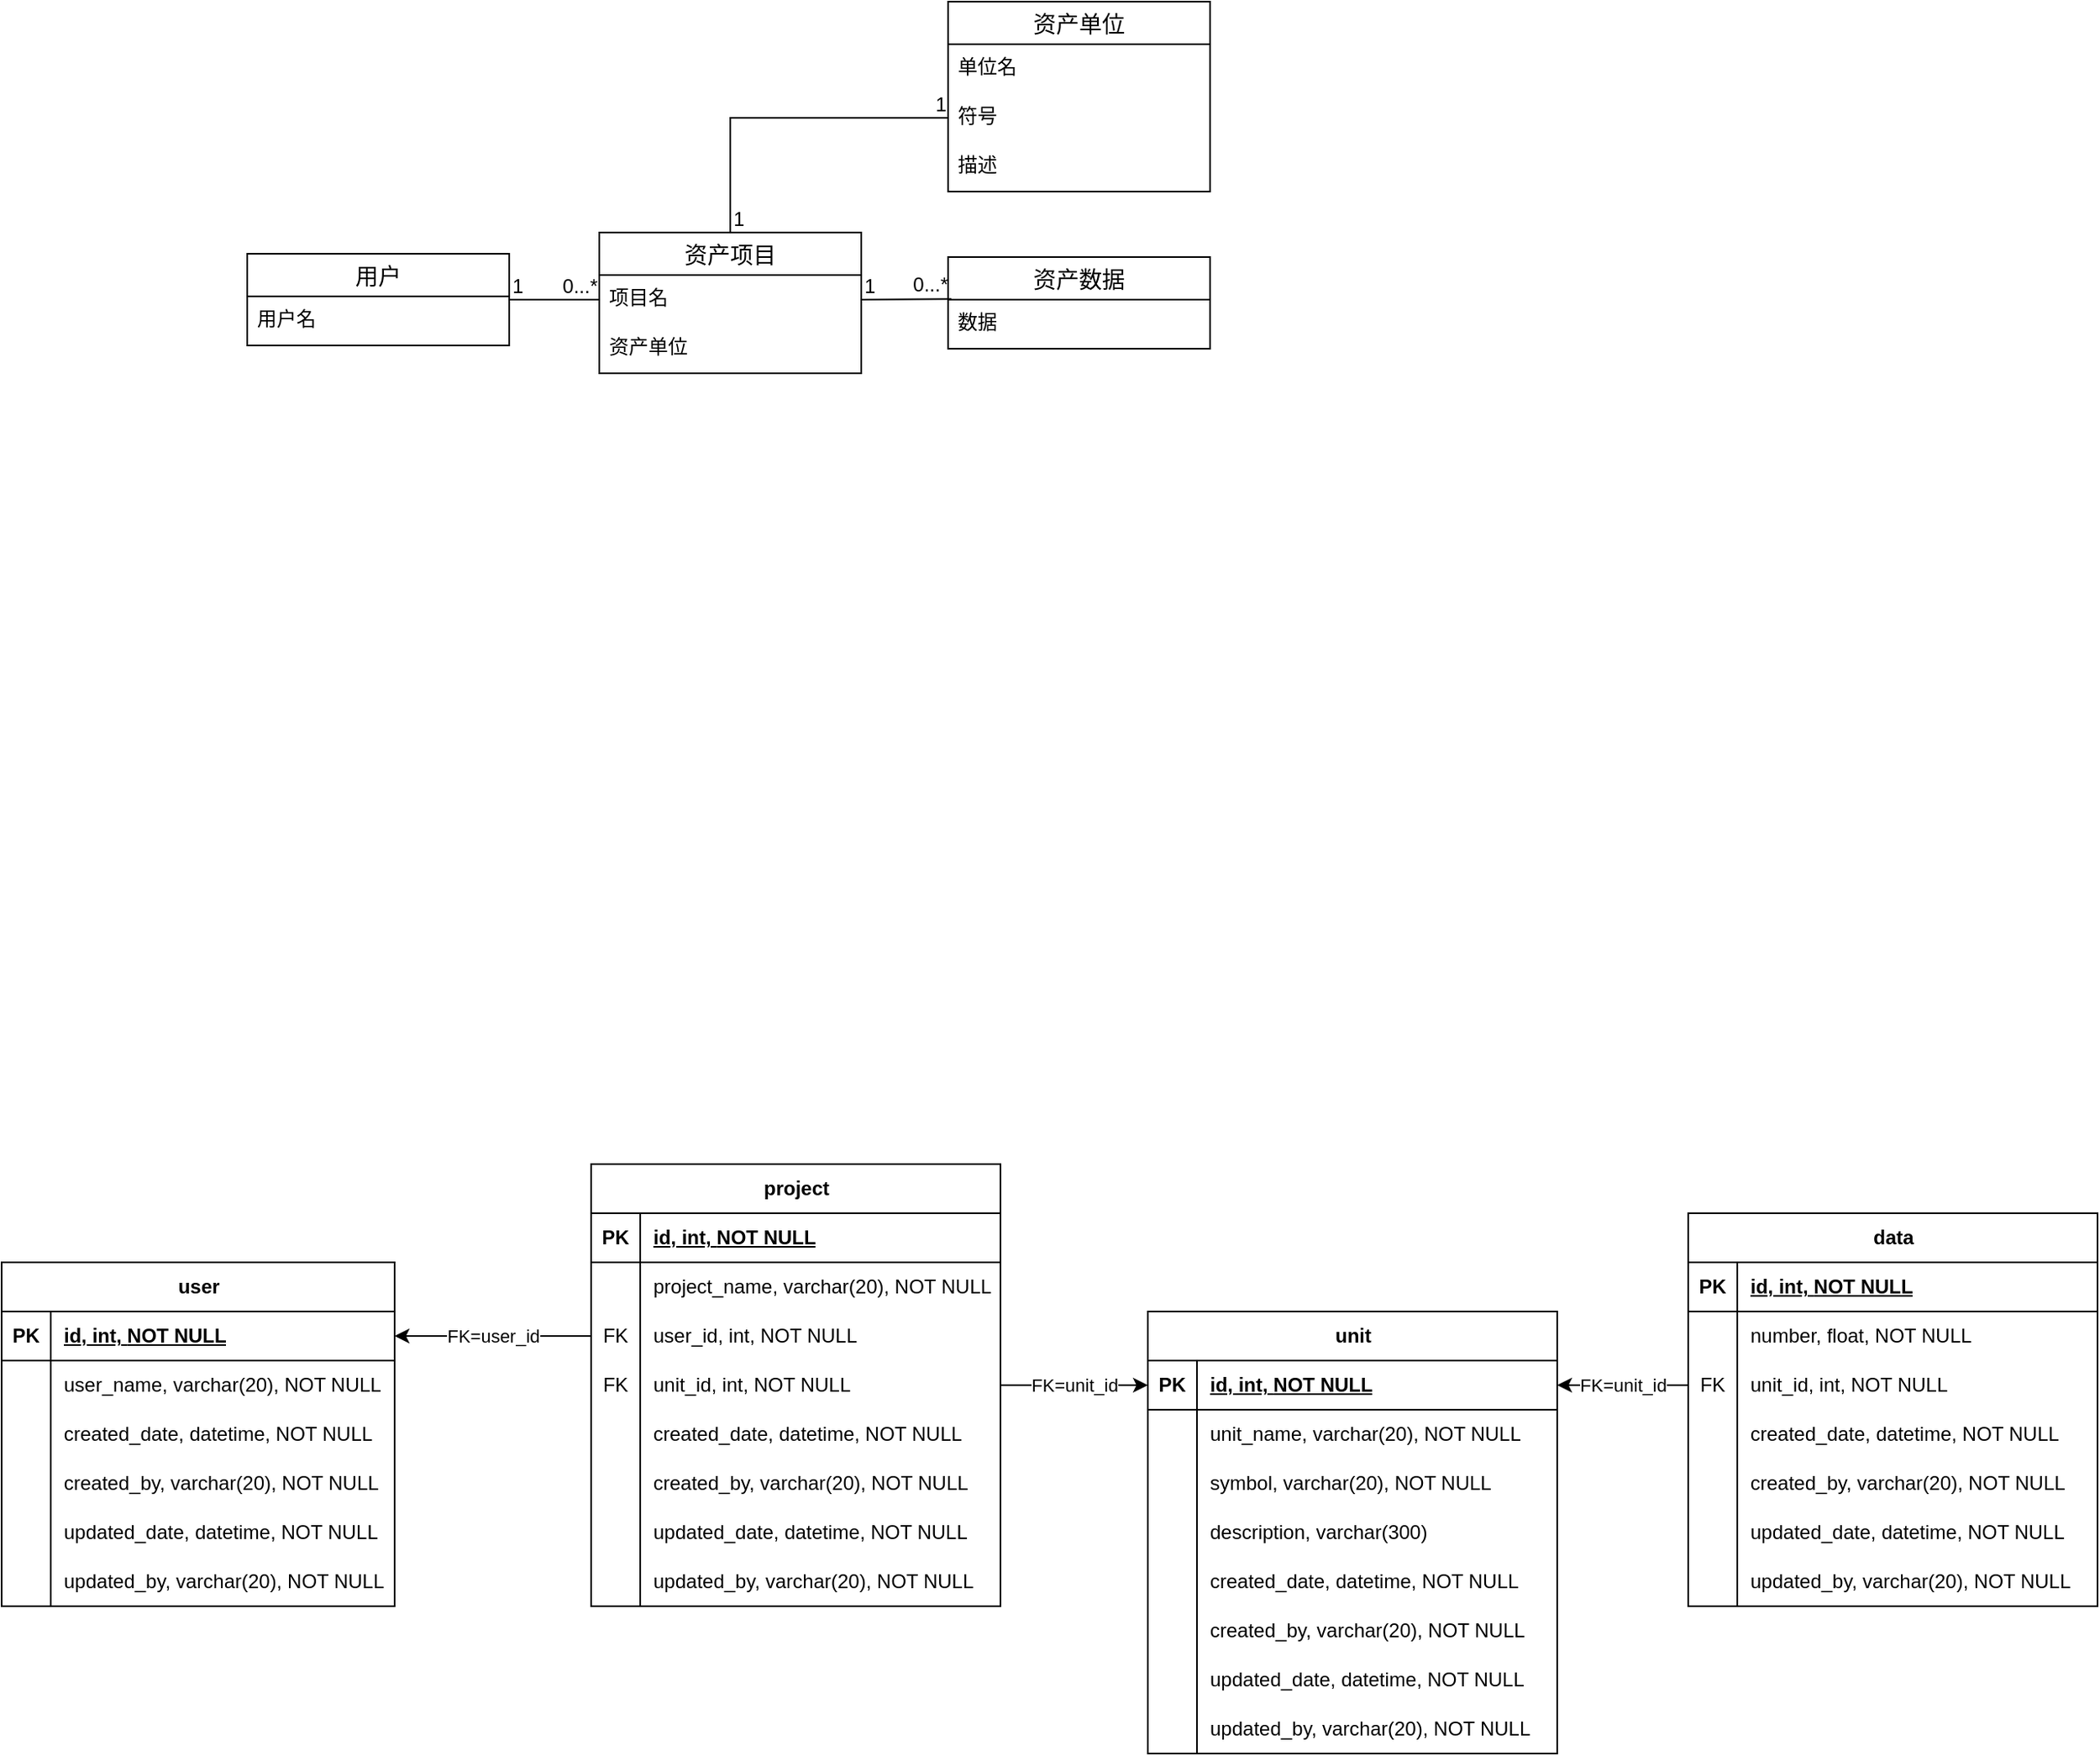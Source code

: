 <mxfile version="24.7.14">
  <diagram id="C5RBs43oDa-KdzZeNtuy" name="Page-1">
    <mxGraphModel dx="1430" dy="781" grid="1" gridSize="10" guides="1" tooltips="1" connect="1" arrows="1" fold="1" page="1" pageScale="1" pageWidth="827" pageHeight="1169" math="0" shadow="0">
      <root>
        <mxCell id="WIyWlLk6GJQsqaUBKTNV-0" />
        <mxCell id="WIyWlLk6GJQsqaUBKTNV-1" parent="WIyWlLk6GJQsqaUBKTNV-0" />
        <mxCell id="LTYRa8T2GReSeKMR56Md-2" value="user" style="shape=table;startSize=30;container=1;collapsible=1;childLayout=tableLayout;fixedRows=1;rowLines=0;fontStyle=1;align=center;resizeLast=1;html=1;" parent="WIyWlLk6GJQsqaUBKTNV-1" vertex="1">
          <mxGeometry x="40" y="810" width="240" height="210" as="geometry" />
        </mxCell>
        <mxCell id="LTYRa8T2GReSeKMR56Md-3" value="" style="shape=tableRow;horizontal=0;startSize=0;swimlaneHead=0;swimlaneBody=0;fillColor=none;collapsible=0;dropTarget=0;points=[[0,0.5],[1,0.5]];portConstraint=eastwest;top=0;left=0;right=0;bottom=1;" parent="LTYRa8T2GReSeKMR56Md-2" vertex="1">
          <mxGeometry y="30" width="240" height="30" as="geometry" />
        </mxCell>
        <mxCell id="LTYRa8T2GReSeKMR56Md-4" value="PK" style="shape=partialRectangle;connectable=0;fillColor=none;top=0;left=0;bottom=0;right=0;fontStyle=1;overflow=hidden;whiteSpace=wrap;html=1;" parent="LTYRa8T2GReSeKMR56Md-3" vertex="1">
          <mxGeometry width="30" height="30" as="geometry">
            <mxRectangle width="30" height="30" as="alternateBounds" />
          </mxGeometry>
        </mxCell>
        <mxCell id="LTYRa8T2GReSeKMR56Md-5" value="id, int,&amp;nbsp;&lt;span style=&quot;white-space: pre;&quot;&gt;&lt;span style=&quot;white-space: pre;&quot;&gt;NOT NULL&lt;/span&gt;&lt;/span&gt;" style="shape=partialRectangle;connectable=0;fillColor=none;top=0;left=0;bottom=0;right=0;align=left;spacingLeft=6;fontStyle=5;overflow=hidden;whiteSpace=wrap;html=1;" parent="LTYRa8T2GReSeKMR56Md-3" vertex="1">
          <mxGeometry x="30" width="210" height="30" as="geometry">
            <mxRectangle width="210" height="30" as="alternateBounds" />
          </mxGeometry>
        </mxCell>
        <mxCell id="LTYRa8T2GReSeKMR56Md-6" value="" style="shape=tableRow;horizontal=0;startSize=0;swimlaneHead=0;swimlaneBody=0;fillColor=none;collapsible=0;dropTarget=0;points=[[0,0.5],[1,0.5]];portConstraint=eastwest;top=0;left=0;right=0;bottom=0;" parent="LTYRa8T2GReSeKMR56Md-2" vertex="1">
          <mxGeometry y="60" width="240" height="30" as="geometry" />
        </mxCell>
        <mxCell id="LTYRa8T2GReSeKMR56Md-7" value="" style="shape=partialRectangle;connectable=0;fillColor=none;top=0;left=0;bottom=0;right=0;editable=1;overflow=hidden;whiteSpace=wrap;html=1;" parent="LTYRa8T2GReSeKMR56Md-6" vertex="1">
          <mxGeometry width="30" height="30" as="geometry">
            <mxRectangle width="30" height="30" as="alternateBounds" />
          </mxGeometry>
        </mxCell>
        <mxCell id="LTYRa8T2GReSeKMR56Md-8" value="user_name,&amp;nbsp;&lt;span style=&quot;white-space: pre;&quot;&gt;varchar(20), NOT NULL&lt;/span&gt;" style="shape=partialRectangle;connectable=0;fillColor=none;top=0;left=0;bottom=0;right=0;align=left;spacingLeft=6;overflow=hidden;whiteSpace=wrap;html=1;" parent="LTYRa8T2GReSeKMR56Md-6" vertex="1">
          <mxGeometry x="30" width="210" height="30" as="geometry">
            <mxRectangle width="210" height="30" as="alternateBounds" />
          </mxGeometry>
        </mxCell>
        <mxCell id="LTYRa8T2GReSeKMR56Md-9" value="" style="shape=tableRow;horizontal=0;startSize=0;swimlaneHead=0;swimlaneBody=0;fillColor=none;collapsible=0;dropTarget=0;points=[[0,0.5],[1,0.5]];portConstraint=eastwest;top=0;left=0;right=0;bottom=0;" parent="LTYRa8T2GReSeKMR56Md-2" vertex="1">
          <mxGeometry y="90" width="240" height="30" as="geometry" />
        </mxCell>
        <mxCell id="LTYRa8T2GReSeKMR56Md-10" value="" style="shape=partialRectangle;connectable=0;fillColor=none;top=0;left=0;bottom=0;right=0;editable=1;overflow=hidden;whiteSpace=wrap;html=1;" parent="LTYRa8T2GReSeKMR56Md-9" vertex="1">
          <mxGeometry width="30" height="30" as="geometry">
            <mxRectangle width="30" height="30" as="alternateBounds" />
          </mxGeometry>
        </mxCell>
        <mxCell id="LTYRa8T2GReSeKMR56Md-11" value="created_date, datetime, NOT NULL" style="shape=partialRectangle;connectable=0;fillColor=none;top=0;left=0;bottom=0;right=0;align=left;spacingLeft=6;overflow=hidden;whiteSpace=wrap;html=1;" parent="LTYRa8T2GReSeKMR56Md-9" vertex="1">
          <mxGeometry x="30" width="210" height="30" as="geometry">
            <mxRectangle width="210" height="30" as="alternateBounds" />
          </mxGeometry>
        </mxCell>
        <mxCell id="LTYRa8T2GReSeKMR56Md-12" value="" style="shape=tableRow;horizontal=0;startSize=0;swimlaneHead=0;swimlaneBody=0;fillColor=none;collapsible=0;dropTarget=0;points=[[0,0.5],[1,0.5]];portConstraint=eastwest;top=0;left=0;right=0;bottom=0;" parent="LTYRa8T2GReSeKMR56Md-2" vertex="1">
          <mxGeometry y="120" width="240" height="30" as="geometry" />
        </mxCell>
        <mxCell id="LTYRa8T2GReSeKMR56Md-13" value="" style="shape=partialRectangle;connectable=0;fillColor=none;top=0;left=0;bottom=0;right=0;editable=1;overflow=hidden;whiteSpace=wrap;html=1;" parent="LTYRa8T2GReSeKMR56Md-12" vertex="1">
          <mxGeometry width="30" height="30" as="geometry">
            <mxRectangle width="30" height="30" as="alternateBounds" />
          </mxGeometry>
        </mxCell>
        <mxCell id="LTYRa8T2GReSeKMR56Md-14" value="created_by, varchar(20), NOT NULL" style="shape=partialRectangle;connectable=0;fillColor=none;top=0;left=0;bottom=0;right=0;align=left;spacingLeft=6;overflow=hidden;whiteSpace=wrap;html=1;" parent="LTYRa8T2GReSeKMR56Md-12" vertex="1">
          <mxGeometry x="30" width="210" height="30" as="geometry">
            <mxRectangle width="210" height="30" as="alternateBounds" />
          </mxGeometry>
        </mxCell>
        <mxCell id="LTYRa8T2GReSeKMR56Md-18" style="shape=tableRow;horizontal=0;startSize=0;swimlaneHead=0;swimlaneBody=0;fillColor=none;collapsible=0;dropTarget=0;points=[[0,0.5],[1,0.5]];portConstraint=eastwest;top=0;left=0;right=0;bottom=0;" parent="LTYRa8T2GReSeKMR56Md-2" vertex="1">
          <mxGeometry y="150" width="240" height="30" as="geometry" />
        </mxCell>
        <mxCell id="LTYRa8T2GReSeKMR56Md-19" style="shape=partialRectangle;connectable=0;fillColor=none;top=0;left=0;bottom=0;right=0;editable=1;overflow=hidden;whiteSpace=wrap;html=1;" parent="LTYRa8T2GReSeKMR56Md-18" vertex="1">
          <mxGeometry width="30" height="30" as="geometry">
            <mxRectangle width="30" height="30" as="alternateBounds" />
          </mxGeometry>
        </mxCell>
        <mxCell id="LTYRa8T2GReSeKMR56Md-20" value="updated_date, datetime, NOT NULL" style="shape=partialRectangle;connectable=0;fillColor=none;top=0;left=0;bottom=0;right=0;align=left;spacingLeft=6;overflow=hidden;whiteSpace=wrap;html=1;" parent="LTYRa8T2GReSeKMR56Md-18" vertex="1">
          <mxGeometry x="30" width="210" height="30" as="geometry">
            <mxRectangle width="210" height="30" as="alternateBounds" />
          </mxGeometry>
        </mxCell>
        <mxCell id="LTYRa8T2GReSeKMR56Md-21" style="shape=tableRow;horizontal=0;startSize=0;swimlaneHead=0;swimlaneBody=0;fillColor=none;collapsible=0;dropTarget=0;points=[[0,0.5],[1,0.5]];portConstraint=eastwest;top=0;left=0;right=0;bottom=0;" parent="LTYRa8T2GReSeKMR56Md-2" vertex="1">
          <mxGeometry y="180" width="240" height="30" as="geometry" />
        </mxCell>
        <mxCell id="LTYRa8T2GReSeKMR56Md-22" style="shape=partialRectangle;connectable=0;fillColor=none;top=0;left=0;bottom=0;right=0;editable=1;overflow=hidden;whiteSpace=wrap;html=1;" parent="LTYRa8T2GReSeKMR56Md-21" vertex="1">
          <mxGeometry width="30" height="30" as="geometry">
            <mxRectangle width="30" height="30" as="alternateBounds" />
          </mxGeometry>
        </mxCell>
        <mxCell id="LTYRa8T2GReSeKMR56Md-23" value="updated_by, varchar(20), NOT NULL" style="shape=partialRectangle;connectable=0;fillColor=none;top=0;left=0;bottom=0;right=0;align=left;spacingLeft=6;overflow=hidden;whiteSpace=wrap;html=1;" parent="LTYRa8T2GReSeKMR56Md-21" vertex="1">
          <mxGeometry x="30" width="210" height="30" as="geometry">
            <mxRectangle width="210" height="30" as="alternateBounds" />
          </mxGeometry>
        </mxCell>
        <mxCell id="LTYRa8T2GReSeKMR56Md-26" value="用户" style="swimlane;fontStyle=0;childLayout=stackLayout;horizontal=1;startSize=26;horizontalStack=0;resizeParent=1;resizeParentMax=0;resizeLast=0;collapsible=1;marginBottom=0;align=center;fontSize=14;" parent="WIyWlLk6GJQsqaUBKTNV-1" vertex="1">
          <mxGeometry x="190" y="194" width="160" height="56" as="geometry" />
        </mxCell>
        <mxCell id="LTYRa8T2GReSeKMR56Md-27" value="用户名" style="text;strokeColor=none;fillColor=none;spacingLeft=4;spacingRight=4;overflow=hidden;rotatable=0;points=[[0,0.5],[1,0.5]];portConstraint=eastwest;fontSize=12;whiteSpace=wrap;html=1;" parent="LTYRa8T2GReSeKMR56Md-26" vertex="1">
          <mxGeometry y="26" width="160" height="30" as="geometry" />
        </mxCell>
        <mxCell id="LTYRa8T2GReSeKMR56Md-30" value="资产项目" style="swimlane;fontStyle=0;childLayout=stackLayout;horizontal=1;startSize=26;horizontalStack=0;resizeParent=1;resizeParentMax=0;resizeLast=0;collapsible=1;marginBottom=0;align=center;fontSize=14;" parent="WIyWlLk6GJQsqaUBKTNV-1" vertex="1">
          <mxGeometry x="405" y="181" width="160" height="86" as="geometry" />
        </mxCell>
        <mxCell id="LTYRa8T2GReSeKMR56Md-31" value="项目名" style="text;strokeColor=none;fillColor=none;spacingLeft=4;spacingRight=4;overflow=hidden;rotatable=0;points=[[0,0.5],[1,0.5]];portConstraint=eastwest;fontSize=12;whiteSpace=wrap;html=1;" parent="LTYRa8T2GReSeKMR56Md-30" vertex="1">
          <mxGeometry y="26" width="160" height="30" as="geometry" />
        </mxCell>
        <mxCell id="LTYRa8T2GReSeKMR56Md-32" value="资产单位" style="text;strokeColor=none;fillColor=none;spacingLeft=4;spacingRight=4;overflow=hidden;rotatable=0;points=[[0,0.5],[1,0.5]];portConstraint=eastwest;fontSize=12;whiteSpace=wrap;html=1;" parent="LTYRa8T2GReSeKMR56Md-30" vertex="1">
          <mxGeometry y="56" width="160" height="30" as="geometry" />
        </mxCell>
        <mxCell id="LTYRa8T2GReSeKMR56Md-38" value="资产数据" style="swimlane;fontStyle=0;childLayout=stackLayout;horizontal=1;startSize=26;horizontalStack=0;resizeParent=1;resizeParentMax=0;resizeLast=0;collapsible=1;marginBottom=0;align=center;fontSize=14;" parent="WIyWlLk6GJQsqaUBKTNV-1" vertex="1">
          <mxGeometry x="618" y="196" width="160" height="56" as="geometry" />
        </mxCell>
        <mxCell id="LTYRa8T2GReSeKMR56Md-39" value="数据" style="text;strokeColor=none;fillColor=none;spacingLeft=4;spacingRight=4;overflow=hidden;rotatable=0;points=[[0,0.5],[1,0.5]];portConstraint=eastwest;fontSize=12;whiteSpace=wrap;html=1;" parent="LTYRa8T2GReSeKMR56Md-38" vertex="1">
          <mxGeometry y="26" width="160" height="30" as="geometry" />
        </mxCell>
        <mxCell id="JRVl0faJTLdXSyynNxVx-0" value="project" style="shape=table;startSize=30;container=1;collapsible=1;childLayout=tableLayout;fixedRows=1;rowLines=0;fontStyle=1;align=center;resizeLast=1;html=1;" vertex="1" parent="WIyWlLk6GJQsqaUBKTNV-1">
          <mxGeometry x="400" y="750" width="250" height="270" as="geometry" />
        </mxCell>
        <mxCell id="JRVl0faJTLdXSyynNxVx-1" value="" style="shape=tableRow;horizontal=0;startSize=0;swimlaneHead=0;swimlaneBody=0;fillColor=none;collapsible=0;dropTarget=0;points=[[0,0.5],[1,0.5]];portConstraint=eastwest;top=0;left=0;right=0;bottom=1;" vertex="1" parent="JRVl0faJTLdXSyynNxVx-0">
          <mxGeometry y="30" width="250" height="30" as="geometry" />
        </mxCell>
        <mxCell id="JRVl0faJTLdXSyynNxVx-2" value="PK" style="shape=partialRectangle;connectable=0;fillColor=none;top=0;left=0;bottom=0;right=0;fontStyle=1;overflow=hidden;whiteSpace=wrap;html=1;" vertex="1" parent="JRVl0faJTLdXSyynNxVx-1">
          <mxGeometry width="30" height="30" as="geometry">
            <mxRectangle width="30" height="30" as="alternateBounds" />
          </mxGeometry>
        </mxCell>
        <mxCell id="JRVl0faJTLdXSyynNxVx-3" value="id, int,&amp;nbsp;&lt;span style=&quot;white-space: pre;&quot;&gt;&lt;span style=&quot;white-space: pre;&quot;&gt;NOT NULL&lt;/span&gt;&lt;/span&gt;" style="shape=partialRectangle;connectable=0;fillColor=none;top=0;left=0;bottom=0;right=0;align=left;spacingLeft=6;fontStyle=5;overflow=hidden;whiteSpace=wrap;html=1;" vertex="1" parent="JRVl0faJTLdXSyynNxVx-1">
          <mxGeometry x="30" width="220" height="30" as="geometry">
            <mxRectangle width="220" height="30" as="alternateBounds" />
          </mxGeometry>
        </mxCell>
        <mxCell id="JRVl0faJTLdXSyynNxVx-4" value="" style="shape=tableRow;horizontal=0;startSize=0;swimlaneHead=0;swimlaneBody=0;fillColor=none;collapsible=0;dropTarget=0;points=[[0,0.5],[1,0.5]];portConstraint=eastwest;top=0;left=0;right=0;bottom=0;" vertex="1" parent="JRVl0faJTLdXSyynNxVx-0">
          <mxGeometry y="60" width="250" height="30" as="geometry" />
        </mxCell>
        <mxCell id="JRVl0faJTLdXSyynNxVx-5" value="" style="shape=partialRectangle;connectable=0;fillColor=none;top=0;left=0;bottom=0;right=0;editable=1;overflow=hidden;whiteSpace=wrap;html=1;" vertex="1" parent="JRVl0faJTLdXSyynNxVx-4">
          <mxGeometry width="30" height="30" as="geometry">
            <mxRectangle width="30" height="30" as="alternateBounds" />
          </mxGeometry>
        </mxCell>
        <mxCell id="JRVl0faJTLdXSyynNxVx-6" value="project_name,&amp;nbsp;&lt;span style=&quot;white-space: pre;&quot;&gt;varchar(20), NOT NULL&lt;/span&gt;" style="shape=partialRectangle;connectable=0;fillColor=none;top=0;left=0;bottom=0;right=0;align=left;spacingLeft=6;overflow=hidden;whiteSpace=wrap;html=1;" vertex="1" parent="JRVl0faJTLdXSyynNxVx-4">
          <mxGeometry x="30" width="220" height="30" as="geometry">
            <mxRectangle width="220" height="30" as="alternateBounds" />
          </mxGeometry>
        </mxCell>
        <mxCell id="JRVl0faJTLdXSyynNxVx-19" style="shape=tableRow;horizontal=0;startSize=0;swimlaneHead=0;swimlaneBody=0;fillColor=none;collapsible=0;dropTarget=0;points=[[0,0.5],[1,0.5]];portConstraint=eastwest;top=0;left=0;right=0;bottom=0;" vertex="1" parent="JRVl0faJTLdXSyynNxVx-0">
          <mxGeometry y="90" width="250" height="30" as="geometry" />
        </mxCell>
        <mxCell id="JRVl0faJTLdXSyynNxVx-20" value="FK" style="shape=partialRectangle;connectable=0;fillColor=none;top=0;left=0;bottom=0;right=0;editable=1;overflow=hidden;whiteSpace=wrap;html=1;" vertex="1" parent="JRVl0faJTLdXSyynNxVx-19">
          <mxGeometry width="30" height="30" as="geometry">
            <mxRectangle width="30" height="30" as="alternateBounds" />
          </mxGeometry>
        </mxCell>
        <mxCell id="JRVl0faJTLdXSyynNxVx-21" value="user_id, int, NOT NULL" style="shape=partialRectangle;connectable=0;fillColor=none;top=0;left=0;bottom=0;right=0;align=left;spacingLeft=6;overflow=hidden;whiteSpace=wrap;html=1;" vertex="1" parent="JRVl0faJTLdXSyynNxVx-19">
          <mxGeometry x="30" width="220" height="30" as="geometry">
            <mxRectangle width="220" height="30" as="alternateBounds" />
          </mxGeometry>
        </mxCell>
        <mxCell id="JRVl0faJTLdXSyynNxVx-24" style="shape=tableRow;horizontal=0;startSize=0;swimlaneHead=0;swimlaneBody=0;fillColor=none;collapsible=0;dropTarget=0;points=[[0,0.5],[1,0.5]];portConstraint=eastwest;top=0;left=0;right=0;bottom=0;" vertex="1" parent="JRVl0faJTLdXSyynNxVx-0">
          <mxGeometry y="120" width="250" height="30" as="geometry" />
        </mxCell>
        <mxCell id="JRVl0faJTLdXSyynNxVx-25" value="FK" style="shape=partialRectangle;connectable=0;fillColor=none;top=0;left=0;bottom=0;right=0;editable=1;overflow=hidden;whiteSpace=wrap;html=1;" vertex="1" parent="JRVl0faJTLdXSyynNxVx-24">
          <mxGeometry width="30" height="30" as="geometry">
            <mxRectangle width="30" height="30" as="alternateBounds" />
          </mxGeometry>
        </mxCell>
        <mxCell id="JRVl0faJTLdXSyynNxVx-26" value="unit_id, int, NOT NULL" style="shape=partialRectangle;connectable=0;fillColor=none;top=0;left=0;bottom=0;right=0;align=left;spacingLeft=6;overflow=hidden;whiteSpace=wrap;html=1;" vertex="1" parent="JRVl0faJTLdXSyynNxVx-24">
          <mxGeometry x="30" width="220" height="30" as="geometry">
            <mxRectangle width="220" height="30" as="alternateBounds" />
          </mxGeometry>
        </mxCell>
        <mxCell id="JRVl0faJTLdXSyynNxVx-7" value="" style="shape=tableRow;horizontal=0;startSize=0;swimlaneHead=0;swimlaneBody=0;fillColor=none;collapsible=0;dropTarget=0;points=[[0,0.5],[1,0.5]];portConstraint=eastwest;top=0;left=0;right=0;bottom=0;" vertex="1" parent="JRVl0faJTLdXSyynNxVx-0">
          <mxGeometry y="150" width="250" height="30" as="geometry" />
        </mxCell>
        <mxCell id="JRVl0faJTLdXSyynNxVx-8" value="" style="shape=partialRectangle;connectable=0;fillColor=none;top=0;left=0;bottom=0;right=0;editable=1;overflow=hidden;whiteSpace=wrap;html=1;" vertex="1" parent="JRVl0faJTLdXSyynNxVx-7">
          <mxGeometry width="30" height="30" as="geometry">
            <mxRectangle width="30" height="30" as="alternateBounds" />
          </mxGeometry>
        </mxCell>
        <mxCell id="JRVl0faJTLdXSyynNxVx-9" value="created_date, datetime, NOT NULL" style="shape=partialRectangle;connectable=0;fillColor=none;top=0;left=0;bottom=0;right=0;align=left;spacingLeft=6;overflow=hidden;whiteSpace=wrap;html=1;" vertex="1" parent="JRVl0faJTLdXSyynNxVx-7">
          <mxGeometry x="30" width="220" height="30" as="geometry">
            <mxRectangle width="220" height="30" as="alternateBounds" />
          </mxGeometry>
        </mxCell>
        <mxCell id="JRVl0faJTLdXSyynNxVx-10" value="" style="shape=tableRow;horizontal=0;startSize=0;swimlaneHead=0;swimlaneBody=0;fillColor=none;collapsible=0;dropTarget=0;points=[[0,0.5],[1,0.5]];portConstraint=eastwest;top=0;left=0;right=0;bottom=0;" vertex="1" parent="JRVl0faJTLdXSyynNxVx-0">
          <mxGeometry y="180" width="250" height="30" as="geometry" />
        </mxCell>
        <mxCell id="JRVl0faJTLdXSyynNxVx-11" value="" style="shape=partialRectangle;connectable=0;fillColor=none;top=0;left=0;bottom=0;right=0;editable=1;overflow=hidden;whiteSpace=wrap;html=1;" vertex="1" parent="JRVl0faJTLdXSyynNxVx-10">
          <mxGeometry width="30" height="30" as="geometry">
            <mxRectangle width="30" height="30" as="alternateBounds" />
          </mxGeometry>
        </mxCell>
        <mxCell id="JRVl0faJTLdXSyynNxVx-12" value="created_by, varchar(20), NOT NULL" style="shape=partialRectangle;connectable=0;fillColor=none;top=0;left=0;bottom=0;right=0;align=left;spacingLeft=6;overflow=hidden;whiteSpace=wrap;html=1;" vertex="1" parent="JRVl0faJTLdXSyynNxVx-10">
          <mxGeometry x="30" width="220" height="30" as="geometry">
            <mxRectangle width="220" height="30" as="alternateBounds" />
          </mxGeometry>
        </mxCell>
        <mxCell id="JRVl0faJTLdXSyynNxVx-13" style="shape=tableRow;horizontal=0;startSize=0;swimlaneHead=0;swimlaneBody=0;fillColor=none;collapsible=0;dropTarget=0;points=[[0,0.5],[1,0.5]];portConstraint=eastwest;top=0;left=0;right=0;bottom=0;" vertex="1" parent="JRVl0faJTLdXSyynNxVx-0">
          <mxGeometry y="210" width="250" height="30" as="geometry" />
        </mxCell>
        <mxCell id="JRVl0faJTLdXSyynNxVx-14" style="shape=partialRectangle;connectable=0;fillColor=none;top=0;left=0;bottom=0;right=0;editable=1;overflow=hidden;whiteSpace=wrap;html=1;" vertex="1" parent="JRVl0faJTLdXSyynNxVx-13">
          <mxGeometry width="30" height="30" as="geometry">
            <mxRectangle width="30" height="30" as="alternateBounds" />
          </mxGeometry>
        </mxCell>
        <mxCell id="JRVl0faJTLdXSyynNxVx-15" value="updated_date, datetime, NOT NULL" style="shape=partialRectangle;connectable=0;fillColor=none;top=0;left=0;bottom=0;right=0;align=left;spacingLeft=6;overflow=hidden;whiteSpace=wrap;html=1;" vertex="1" parent="JRVl0faJTLdXSyynNxVx-13">
          <mxGeometry x="30" width="220" height="30" as="geometry">
            <mxRectangle width="220" height="30" as="alternateBounds" />
          </mxGeometry>
        </mxCell>
        <mxCell id="JRVl0faJTLdXSyynNxVx-16" style="shape=tableRow;horizontal=0;startSize=0;swimlaneHead=0;swimlaneBody=0;fillColor=none;collapsible=0;dropTarget=0;points=[[0,0.5],[1,0.5]];portConstraint=eastwest;top=0;left=0;right=0;bottom=0;" vertex="1" parent="JRVl0faJTLdXSyynNxVx-0">
          <mxGeometry y="240" width="250" height="30" as="geometry" />
        </mxCell>
        <mxCell id="JRVl0faJTLdXSyynNxVx-17" style="shape=partialRectangle;connectable=0;fillColor=none;top=0;left=0;bottom=0;right=0;editable=1;overflow=hidden;whiteSpace=wrap;html=1;" vertex="1" parent="JRVl0faJTLdXSyynNxVx-16">
          <mxGeometry width="30" height="30" as="geometry">
            <mxRectangle width="30" height="30" as="alternateBounds" />
          </mxGeometry>
        </mxCell>
        <mxCell id="JRVl0faJTLdXSyynNxVx-18" value="updated_by, varchar(20), NOT NULL" style="shape=partialRectangle;connectable=0;fillColor=none;top=0;left=0;bottom=0;right=0;align=left;spacingLeft=6;overflow=hidden;whiteSpace=wrap;html=1;" vertex="1" parent="JRVl0faJTLdXSyynNxVx-16">
          <mxGeometry x="30" width="220" height="30" as="geometry">
            <mxRectangle width="220" height="30" as="alternateBounds" />
          </mxGeometry>
        </mxCell>
        <mxCell id="JRVl0faJTLdXSyynNxVx-22" value="" style="endArrow=classic;html=1;rounded=0;exitX=0;exitY=0.5;exitDx=0;exitDy=0;entryX=1;entryY=0.5;entryDx=0;entryDy=0;" edge="1" parent="WIyWlLk6GJQsqaUBKTNV-1" source="JRVl0faJTLdXSyynNxVx-19" target="LTYRa8T2GReSeKMR56Md-3">
          <mxGeometry relative="1" as="geometry">
            <mxPoint x="470" y="900" as="sourcePoint" />
            <mxPoint x="360" y="990" as="targetPoint" />
          </mxGeometry>
        </mxCell>
        <mxCell id="JRVl0faJTLdXSyynNxVx-23" value="FK=user_id" style="edgeLabel;resizable=0;html=1;;align=center;verticalAlign=middle;" connectable="0" vertex="1" parent="JRVl0faJTLdXSyynNxVx-22">
          <mxGeometry relative="1" as="geometry" />
        </mxCell>
        <mxCell id="JRVl0faJTLdXSyynNxVx-27" value="资产单位" style="swimlane;fontStyle=0;childLayout=stackLayout;horizontal=1;startSize=26;horizontalStack=0;resizeParent=1;resizeParentMax=0;resizeLast=0;collapsible=1;marginBottom=0;align=center;fontSize=14;" vertex="1" parent="WIyWlLk6GJQsqaUBKTNV-1">
          <mxGeometry x="618" y="40" width="160" height="116" as="geometry" />
        </mxCell>
        <mxCell id="JRVl0faJTLdXSyynNxVx-28" value="单位名" style="text;strokeColor=none;fillColor=none;spacingLeft=4;spacingRight=4;overflow=hidden;rotatable=0;points=[[0,0.5],[1,0.5]];portConstraint=eastwest;fontSize=12;whiteSpace=wrap;html=1;" vertex="1" parent="JRVl0faJTLdXSyynNxVx-27">
          <mxGeometry y="26" width="160" height="30" as="geometry" />
        </mxCell>
        <mxCell id="JRVl0faJTLdXSyynNxVx-30" value="符号" style="text;strokeColor=none;fillColor=none;spacingLeft=4;spacingRight=4;overflow=hidden;rotatable=0;points=[[0,0.5],[1,0.5]];portConstraint=eastwest;fontSize=12;whiteSpace=wrap;html=1;" vertex="1" parent="JRVl0faJTLdXSyynNxVx-27">
          <mxGeometry y="56" width="160" height="30" as="geometry" />
        </mxCell>
        <mxCell id="JRVl0faJTLdXSyynNxVx-29" value="描述" style="text;strokeColor=none;fillColor=none;spacingLeft=4;spacingRight=4;overflow=hidden;rotatable=0;points=[[0,0.5],[1,0.5]];portConstraint=eastwest;fontSize=12;whiteSpace=wrap;html=1;" vertex="1" parent="JRVl0faJTLdXSyynNxVx-27">
          <mxGeometry y="86" width="160" height="30" as="geometry" />
        </mxCell>
        <mxCell id="JRVl0faJTLdXSyynNxVx-35" value="" style="endArrow=none;html=1;rounded=0;entryX=0;entryY=0.5;entryDx=0;entryDy=0;exitX=1;exitY=0.5;exitDx=0;exitDy=0;" edge="1" parent="WIyWlLk6GJQsqaUBKTNV-1" source="LTYRa8T2GReSeKMR56Md-26" target="LTYRa8T2GReSeKMR56Md-31">
          <mxGeometry relative="1" as="geometry">
            <mxPoint x="330" y="138" as="sourcePoint" />
            <mxPoint x="760" y="458" as="targetPoint" />
          </mxGeometry>
        </mxCell>
        <mxCell id="JRVl0faJTLdXSyynNxVx-36" value="1" style="resizable=0;html=1;whiteSpace=wrap;align=left;verticalAlign=bottom;" connectable="0" vertex="1" parent="JRVl0faJTLdXSyynNxVx-35">
          <mxGeometry x="-1" relative="1" as="geometry" />
        </mxCell>
        <mxCell id="JRVl0faJTLdXSyynNxVx-37" value="0...*" style="resizable=0;html=1;whiteSpace=wrap;align=right;verticalAlign=bottom;" connectable="0" vertex="1" parent="JRVl0faJTLdXSyynNxVx-35">
          <mxGeometry x="1" relative="1" as="geometry" />
        </mxCell>
        <mxCell id="JRVl0faJTLdXSyynNxVx-38" value="" style="endArrow=none;html=1;rounded=0;exitX=1;exitY=0.5;exitDx=0;exitDy=0;entryX=0.013;entryY=-0.014;entryDx=0;entryDy=0;entryPerimeter=0;" edge="1" parent="WIyWlLk6GJQsqaUBKTNV-1" source="LTYRa8T2GReSeKMR56Md-31" target="LTYRa8T2GReSeKMR56Md-39">
          <mxGeometry relative="1" as="geometry">
            <mxPoint x="330" y="205" as="sourcePoint" />
            <mxPoint x="416" y="202" as="targetPoint" />
          </mxGeometry>
        </mxCell>
        <mxCell id="JRVl0faJTLdXSyynNxVx-39" value="1" style="resizable=0;html=1;whiteSpace=wrap;align=left;verticalAlign=bottom;" connectable="0" vertex="1" parent="JRVl0faJTLdXSyynNxVx-38">
          <mxGeometry x="-1" relative="1" as="geometry" />
        </mxCell>
        <mxCell id="JRVl0faJTLdXSyynNxVx-40" value="0...*" style="resizable=0;html=1;whiteSpace=wrap;align=right;verticalAlign=bottom;" connectable="0" vertex="1" parent="JRVl0faJTLdXSyynNxVx-38">
          <mxGeometry x="1" relative="1" as="geometry" />
        </mxCell>
        <mxCell id="JRVl0faJTLdXSyynNxVx-41" value="" style="endArrow=none;html=1;rounded=0;exitX=0.5;exitY=0;exitDx=0;exitDy=0;entryX=0;entryY=0.5;entryDx=0;entryDy=0;" edge="1" parent="WIyWlLk6GJQsqaUBKTNV-1" source="LTYRa8T2GReSeKMR56Md-30" target="JRVl0faJTLdXSyynNxVx-30">
          <mxGeometry relative="1" as="geometry">
            <mxPoint x="620" y="118" as="sourcePoint" />
            <mxPoint x="720" y="118" as="targetPoint" />
            <Array as="points">
              <mxPoint x="485" y="111" />
            </Array>
          </mxGeometry>
        </mxCell>
        <mxCell id="JRVl0faJTLdXSyynNxVx-42" value="1" style="resizable=0;html=1;whiteSpace=wrap;align=left;verticalAlign=bottom;" connectable="0" vertex="1" parent="JRVl0faJTLdXSyynNxVx-41">
          <mxGeometry x="-1" relative="1" as="geometry" />
        </mxCell>
        <mxCell id="JRVl0faJTLdXSyynNxVx-43" value="1" style="resizable=0;html=1;whiteSpace=wrap;align=right;verticalAlign=bottom;" connectable="0" vertex="1" parent="JRVl0faJTLdXSyynNxVx-41">
          <mxGeometry x="1" relative="1" as="geometry" />
        </mxCell>
        <mxCell id="JRVl0faJTLdXSyynNxVx-45" value="unit" style="shape=table;startSize=30;container=1;collapsible=1;childLayout=tableLayout;fixedRows=1;rowLines=0;fontStyle=1;align=center;resizeLast=1;html=1;" vertex="1" parent="WIyWlLk6GJQsqaUBKTNV-1">
          <mxGeometry x="740" y="840" width="250" height="270" as="geometry" />
        </mxCell>
        <mxCell id="JRVl0faJTLdXSyynNxVx-46" value="" style="shape=tableRow;horizontal=0;startSize=0;swimlaneHead=0;swimlaneBody=0;fillColor=none;collapsible=0;dropTarget=0;points=[[0,0.5],[1,0.5]];portConstraint=eastwest;top=0;left=0;right=0;bottom=1;" vertex="1" parent="JRVl0faJTLdXSyynNxVx-45">
          <mxGeometry y="30" width="250" height="30" as="geometry" />
        </mxCell>
        <mxCell id="JRVl0faJTLdXSyynNxVx-47" value="PK" style="shape=partialRectangle;connectable=0;fillColor=none;top=0;left=0;bottom=0;right=0;fontStyle=1;overflow=hidden;whiteSpace=wrap;html=1;" vertex="1" parent="JRVl0faJTLdXSyynNxVx-46">
          <mxGeometry width="30" height="30" as="geometry">
            <mxRectangle width="30" height="30" as="alternateBounds" />
          </mxGeometry>
        </mxCell>
        <mxCell id="JRVl0faJTLdXSyynNxVx-48" value="id, int,&amp;nbsp;&lt;span style=&quot;white-space: pre;&quot;&gt;&lt;span style=&quot;white-space: pre;&quot;&gt;NOT NULL&lt;/span&gt;&lt;/span&gt;" style="shape=partialRectangle;connectable=0;fillColor=none;top=0;left=0;bottom=0;right=0;align=left;spacingLeft=6;fontStyle=5;overflow=hidden;whiteSpace=wrap;html=1;" vertex="1" parent="JRVl0faJTLdXSyynNxVx-46">
          <mxGeometry x="30" width="220" height="30" as="geometry">
            <mxRectangle width="220" height="30" as="alternateBounds" />
          </mxGeometry>
        </mxCell>
        <mxCell id="JRVl0faJTLdXSyynNxVx-49" value="" style="shape=tableRow;horizontal=0;startSize=0;swimlaneHead=0;swimlaneBody=0;fillColor=none;collapsible=0;dropTarget=0;points=[[0,0.5],[1,0.5]];portConstraint=eastwest;top=0;left=0;right=0;bottom=0;" vertex="1" parent="JRVl0faJTLdXSyynNxVx-45">
          <mxGeometry y="60" width="250" height="30" as="geometry" />
        </mxCell>
        <mxCell id="JRVl0faJTLdXSyynNxVx-50" value="" style="shape=partialRectangle;connectable=0;fillColor=none;top=0;left=0;bottom=0;right=0;editable=1;overflow=hidden;whiteSpace=wrap;html=1;" vertex="1" parent="JRVl0faJTLdXSyynNxVx-49">
          <mxGeometry width="30" height="30" as="geometry">
            <mxRectangle width="30" height="30" as="alternateBounds" />
          </mxGeometry>
        </mxCell>
        <mxCell id="JRVl0faJTLdXSyynNxVx-51" value="unit_name,&amp;nbsp;&lt;span style=&quot;white-space: pre;&quot;&gt;varchar(20), NOT NULL&lt;/span&gt;" style="shape=partialRectangle;connectable=0;fillColor=none;top=0;left=0;bottom=0;right=0;align=left;spacingLeft=6;overflow=hidden;whiteSpace=wrap;html=1;" vertex="1" parent="JRVl0faJTLdXSyynNxVx-49">
          <mxGeometry x="30" width="220" height="30" as="geometry">
            <mxRectangle width="220" height="30" as="alternateBounds" />
          </mxGeometry>
        </mxCell>
        <mxCell id="JRVl0faJTLdXSyynNxVx-76" style="shape=tableRow;horizontal=0;startSize=0;swimlaneHead=0;swimlaneBody=0;fillColor=none;collapsible=0;dropTarget=0;points=[[0,0.5],[1,0.5]];portConstraint=eastwest;top=0;left=0;right=0;bottom=0;" vertex="1" parent="JRVl0faJTLdXSyynNxVx-45">
          <mxGeometry y="90" width="250" height="30" as="geometry" />
        </mxCell>
        <mxCell id="JRVl0faJTLdXSyynNxVx-77" style="shape=partialRectangle;connectable=0;fillColor=none;top=0;left=0;bottom=0;right=0;editable=1;overflow=hidden;whiteSpace=wrap;html=1;" vertex="1" parent="JRVl0faJTLdXSyynNxVx-76">
          <mxGeometry width="30" height="30" as="geometry">
            <mxRectangle width="30" height="30" as="alternateBounds" />
          </mxGeometry>
        </mxCell>
        <mxCell id="JRVl0faJTLdXSyynNxVx-78" value="symbol, varchar(20), NOT NULL" style="shape=partialRectangle;connectable=0;fillColor=none;top=0;left=0;bottom=0;right=0;align=left;spacingLeft=6;overflow=hidden;whiteSpace=wrap;html=1;" vertex="1" parent="JRVl0faJTLdXSyynNxVx-76">
          <mxGeometry x="30" width="220" height="30" as="geometry">
            <mxRectangle width="220" height="30" as="alternateBounds" />
          </mxGeometry>
        </mxCell>
        <mxCell id="JRVl0faJTLdXSyynNxVx-73" style="shape=tableRow;horizontal=0;startSize=0;swimlaneHead=0;swimlaneBody=0;fillColor=none;collapsible=0;dropTarget=0;points=[[0,0.5],[1,0.5]];portConstraint=eastwest;top=0;left=0;right=0;bottom=0;" vertex="1" parent="JRVl0faJTLdXSyynNxVx-45">
          <mxGeometry y="120" width="250" height="30" as="geometry" />
        </mxCell>
        <mxCell id="JRVl0faJTLdXSyynNxVx-74" style="shape=partialRectangle;connectable=0;fillColor=none;top=0;left=0;bottom=0;right=0;editable=1;overflow=hidden;whiteSpace=wrap;html=1;" vertex="1" parent="JRVl0faJTLdXSyynNxVx-73">
          <mxGeometry width="30" height="30" as="geometry">
            <mxRectangle width="30" height="30" as="alternateBounds" />
          </mxGeometry>
        </mxCell>
        <mxCell id="JRVl0faJTLdXSyynNxVx-75" value="description, varchar(300)" style="shape=partialRectangle;connectable=0;fillColor=none;top=0;left=0;bottom=0;right=0;align=left;spacingLeft=6;overflow=hidden;whiteSpace=wrap;html=1;" vertex="1" parent="JRVl0faJTLdXSyynNxVx-73">
          <mxGeometry x="30" width="220" height="30" as="geometry">
            <mxRectangle width="220" height="30" as="alternateBounds" />
          </mxGeometry>
        </mxCell>
        <mxCell id="JRVl0faJTLdXSyynNxVx-58" value="" style="shape=tableRow;horizontal=0;startSize=0;swimlaneHead=0;swimlaneBody=0;fillColor=none;collapsible=0;dropTarget=0;points=[[0,0.5],[1,0.5]];portConstraint=eastwest;top=0;left=0;right=0;bottom=0;" vertex="1" parent="JRVl0faJTLdXSyynNxVx-45">
          <mxGeometry y="150" width="250" height="30" as="geometry" />
        </mxCell>
        <mxCell id="JRVl0faJTLdXSyynNxVx-59" value="" style="shape=partialRectangle;connectable=0;fillColor=none;top=0;left=0;bottom=0;right=0;editable=1;overflow=hidden;whiteSpace=wrap;html=1;" vertex="1" parent="JRVl0faJTLdXSyynNxVx-58">
          <mxGeometry width="30" height="30" as="geometry">
            <mxRectangle width="30" height="30" as="alternateBounds" />
          </mxGeometry>
        </mxCell>
        <mxCell id="JRVl0faJTLdXSyynNxVx-60" value="created_date, datetime, NOT NULL" style="shape=partialRectangle;connectable=0;fillColor=none;top=0;left=0;bottom=0;right=0;align=left;spacingLeft=6;overflow=hidden;whiteSpace=wrap;html=1;" vertex="1" parent="JRVl0faJTLdXSyynNxVx-58">
          <mxGeometry x="30" width="220" height="30" as="geometry">
            <mxRectangle width="220" height="30" as="alternateBounds" />
          </mxGeometry>
        </mxCell>
        <mxCell id="JRVl0faJTLdXSyynNxVx-61" value="" style="shape=tableRow;horizontal=0;startSize=0;swimlaneHead=0;swimlaneBody=0;fillColor=none;collapsible=0;dropTarget=0;points=[[0,0.5],[1,0.5]];portConstraint=eastwest;top=0;left=0;right=0;bottom=0;" vertex="1" parent="JRVl0faJTLdXSyynNxVx-45">
          <mxGeometry y="180" width="250" height="30" as="geometry" />
        </mxCell>
        <mxCell id="JRVl0faJTLdXSyynNxVx-62" value="" style="shape=partialRectangle;connectable=0;fillColor=none;top=0;left=0;bottom=0;right=0;editable=1;overflow=hidden;whiteSpace=wrap;html=1;" vertex="1" parent="JRVl0faJTLdXSyynNxVx-61">
          <mxGeometry width="30" height="30" as="geometry">
            <mxRectangle width="30" height="30" as="alternateBounds" />
          </mxGeometry>
        </mxCell>
        <mxCell id="JRVl0faJTLdXSyynNxVx-63" value="created_by, varchar(20), NOT NULL" style="shape=partialRectangle;connectable=0;fillColor=none;top=0;left=0;bottom=0;right=0;align=left;spacingLeft=6;overflow=hidden;whiteSpace=wrap;html=1;" vertex="1" parent="JRVl0faJTLdXSyynNxVx-61">
          <mxGeometry x="30" width="220" height="30" as="geometry">
            <mxRectangle width="220" height="30" as="alternateBounds" />
          </mxGeometry>
        </mxCell>
        <mxCell id="JRVl0faJTLdXSyynNxVx-64" style="shape=tableRow;horizontal=0;startSize=0;swimlaneHead=0;swimlaneBody=0;fillColor=none;collapsible=0;dropTarget=0;points=[[0,0.5],[1,0.5]];portConstraint=eastwest;top=0;left=0;right=0;bottom=0;" vertex="1" parent="JRVl0faJTLdXSyynNxVx-45">
          <mxGeometry y="210" width="250" height="30" as="geometry" />
        </mxCell>
        <mxCell id="JRVl0faJTLdXSyynNxVx-65" style="shape=partialRectangle;connectable=0;fillColor=none;top=0;left=0;bottom=0;right=0;editable=1;overflow=hidden;whiteSpace=wrap;html=1;" vertex="1" parent="JRVl0faJTLdXSyynNxVx-64">
          <mxGeometry width="30" height="30" as="geometry">
            <mxRectangle width="30" height="30" as="alternateBounds" />
          </mxGeometry>
        </mxCell>
        <mxCell id="JRVl0faJTLdXSyynNxVx-66" value="updated_date, datetime, NOT NULL" style="shape=partialRectangle;connectable=0;fillColor=none;top=0;left=0;bottom=0;right=0;align=left;spacingLeft=6;overflow=hidden;whiteSpace=wrap;html=1;" vertex="1" parent="JRVl0faJTLdXSyynNxVx-64">
          <mxGeometry x="30" width="220" height="30" as="geometry">
            <mxRectangle width="220" height="30" as="alternateBounds" />
          </mxGeometry>
        </mxCell>
        <mxCell id="JRVl0faJTLdXSyynNxVx-67" style="shape=tableRow;horizontal=0;startSize=0;swimlaneHead=0;swimlaneBody=0;fillColor=none;collapsible=0;dropTarget=0;points=[[0,0.5],[1,0.5]];portConstraint=eastwest;top=0;left=0;right=0;bottom=0;" vertex="1" parent="JRVl0faJTLdXSyynNxVx-45">
          <mxGeometry y="240" width="250" height="30" as="geometry" />
        </mxCell>
        <mxCell id="JRVl0faJTLdXSyynNxVx-68" style="shape=partialRectangle;connectable=0;fillColor=none;top=0;left=0;bottom=0;right=0;editable=1;overflow=hidden;whiteSpace=wrap;html=1;" vertex="1" parent="JRVl0faJTLdXSyynNxVx-67">
          <mxGeometry width="30" height="30" as="geometry">
            <mxRectangle width="30" height="30" as="alternateBounds" />
          </mxGeometry>
        </mxCell>
        <mxCell id="JRVl0faJTLdXSyynNxVx-69" value="updated_by, varchar(20), NOT NULL" style="shape=partialRectangle;connectable=0;fillColor=none;top=0;left=0;bottom=0;right=0;align=left;spacingLeft=6;overflow=hidden;whiteSpace=wrap;html=1;" vertex="1" parent="JRVl0faJTLdXSyynNxVx-67">
          <mxGeometry x="30" width="220" height="30" as="geometry">
            <mxRectangle width="220" height="30" as="alternateBounds" />
          </mxGeometry>
        </mxCell>
        <mxCell id="JRVl0faJTLdXSyynNxVx-79" value="" style="endArrow=classic;html=1;rounded=0;exitX=1;exitY=0.5;exitDx=0;exitDy=0;entryX=0;entryY=0.5;entryDx=0;entryDy=0;" edge="1" parent="WIyWlLk6GJQsqaUBKTNV-1" source="JRVl0faJTLdXSyynNxVx-24" target="JRVl0faJTLdXSyynNxVx-46">
          <mxGeometry relative="1" as="geometry">
            <mxPoint x="410" y="865" as="sourcePoint" />
            <mxPoint x="290" y="865" as="targetPoint" />
          </mxGeometry>
        </mxCell>
        <mxCell id="JRVl0faJTLdXSyynNxVx-80" value="FK=unit_id" style="edgeLabel;resizable=0;html=1;;align=center;verticalAlign=middle;" connectable="0" vertex="1" parent="JRVl0faJTLdXSyynNxVx-79">
          <mxGeometry relative="1" as="geometry" />
        </mxCell>
        <mxCell id="JRVl0faJTLdXSyynNxVx-81" value="data" style="shape=table;startSize=30;container=1;collapsible=1;childLayout=tableLayout;fixedRows=1;rowLines=0;fontStyle=1;align=center;resizeLast=1;html=1;" vertex="1" parent="WIyWlLk6GJQsqaUBKTNV-1">
          <mxGeometry x="1070" y="780" width="250" height="240" as="geometry" />
        </mxCell>
        <mxCell id="JRVl0faJTLdXSyynNxVx-82" value="" style="shape=tableRow;horizontal=0;startSize=0;swimlaneHead=0;swimlaneBody=0;fillColor=none;collapsible=0;dropTarget=0;points=[[0,0.5],[1,0.5]];portConstraint=eastwest;top=0;left=0;right=0;bottom=1;" vertex="1" parent="JRVl0faJTLdXSyynNxVx-81">
          <mxGeometry y="30" width="250" height="30" as="geometry" />
        </mxCell>
        <mxCell id="JRVl0faJTLdXSyynNxVx-83" value="PK" style="shape=partialRectangle;connectable=0;fillColor=none;top=0;left=0;bottom=0;right=0;fontStyle=1;overflow=hidden;whiteSpace=wrap;html=1;" vertex="1" parent="JRVl0faJTLdXSyynNxVx-82">
          <mxGeometry width="30" height="30" as="geometry">
            <mxRectangle width="30" height="30" as="alternateBounds" />
          </mxGeometry>
        </mxCell>
        <mxCell id="JRVl0faJTLdXSyynNxVx-84" value="id, int,&amp;nbsp;&lt;span style=&quot;white-space: pre;&quot;&gt;&lt;span style=&quot;white-space: pre;&quot;&gt;NOT NULL&lt;/span&gt;&lt;/span&gt;" style="shape=partialRectangle;connectable=0;fillColor=none;top=0;left=0;bottom=0;right=0;align=left;spacingLeft=6;fontStyle=5;overflow=hidden;whiteSpace=wrap;html=1;" vertex="1" parent="JRVl0faJTLdXSyynNxVx-82">
          <mxGeometry x="30" width="220" height="30" as="geometry">
            <mxRectangle width="220" height="30" as="alternateBounds" />
          </mxGeometry>
        </mxCell>
        <mxCell id="JRVl0faJTLdXSyynNxVx-85" value="" style="shape=tableRow;horizontal=0;startSize=0;swimlaneHead=0;swimlaneBody=0;fillColor=none;collapsible=0;dropTarget=0;points=[[0,0.5],[1,0.5]];portConstraint=eastwest;top=0;left=0;right=0;bottom=0;" vertex="1" parent="JRVl0faJTLdXSyynNxVx-81">
          <mxGeometry y="60" width="250" height="30" as="geometry" />
        </mxCell>
        <mxCell id="JRVl0faJTLdXSyynNxVx-86" value="" style="shape=partialRectangle;connectable=0;fillColor=none;top=0;left=0;bottom=0;right=0;editable=1;overflow=hidden;whiteSpace=wrap;html=1;" vertex="1" parent="JRVl0faJTLdXSyynNxVx-85">
          <mxGeometry width="30" height="30" as="geometry">
            <mxRectangle width="30" height="30" as="alternateBounds" />
          </mxGeometry>
        </mxCell>
        <mxCell id="JRVl0faJTLdXSyynNxVx-87" value="number, float&lt;span style=&quot;white-space: pre;&quot;&gt;, NOT NULL&lt;/span&gt;" style="shape=partialRectangle;connectable=0;fillColor=none;top=0;left=0;bottom=0;right=0;align=left;spacingLeft=6;overflow=hidden;whiteSpace=wrap;html=1;" vertex="1" parent="JRVl0faJTLdXSyynNxVx-85">
          <mxGeometry x="30" width="220" height="30" as="geometry">
            <mxRectangle width="220" height="30" as="alternateBounds" />
          </mxGeometry>
        </mxCell>
        <mxCell id="JRVl0faJTLdXSyynNxVx-106" style="shape=tableRow;horizontal=0;startSize=0;swimlaneHead=0;swimlaneBody=0;fillColor=none;collapsible=0;dropTarget=0;points=[[0,0.5],[1,0.5]];portConstraint=eastwest;top=0;left=0;right=0;bottom=0;" vertex="1" parent="JRVl0faJTLdXSyynNxVx-81">
          <mxGeometry y="90" width="250" height="30" as="geometry" />
        </mxCell>
        <mxCell id="JRVl0faJTLdXSyynNxVx-107" value="FK" style="shape=partialRectangle;connectable=0;fillColor=none;top=0;left=0;bottom=0;right=0;editable=1;overflow=hidden;whiteSpace=wrap;html=1;" vertex="1" parent="JRVl0faJTLdXSyynNxVx-106">
          <mxGeometry width="30" height="30" as="geometry">
            <mxRectangle width="30" height="30" as="alternateBounds" />
          </mxGeometry>
        </mxCell>
        <mxCell id="JRVl0faJTLdXSyynNxVx-108" value="unit_id, int, NOT NULL" style="shape=partialRectangle;connectable=0;fillColor=none;top=0;left=0;bottom=0;right=0;align=left;spacingLeft=6;overflow=hidden;whiteSpace=wrap;html=1;" vertex="1" parent="JRVl0faJTLdXSyynNxVx-106">
          <mxGeometry x="30" width="220" height="30" as="geometry">
            <mxRectangle width="220" height="30" as="alternateBounds" />
          </mxGeometry>
        </mxCell>
        <mxCell id="JRVl0faJTLdXSyynNxVx-94" value="" style="shape=tableRow;horizontal=0;startSize=0;swimlaneHead=0;swimlaneBody=0;fillColor=none;collapsible=0;dropTarget=0;points=[[0,0.5],[1,0.5]];portConstraint=eastwest;top=0;left=0;right=0;bottom=0;" vertex="1" parent="JRVl0faJTLdXSyynNxVx-81">
          <mxGeometry y="120" width="250" height="30" as="geometry" />
        </mxCell>
        <mxCell id="JRVl0faJTLdXSyynNxVx-95" value="" style="shape=partialRectangle;connectable=0;fillColor=none;top=0;left=0;bottom=0;right=0;editable=1;overflow=hidden;whiteSpace=wrap;html=1;" vertex="1" parent="JRVl0faJTLdXSyynNxVx-94">
          <mxGeometry width="30" height="30" as="geometry">
            <mxRectangle width="30" height="30" as="alternateBounds" />
          </mxGeometry>
        </mxCell>
        <mxCell id="JRVl0faJTLdXSyynNxVx-96" value="created_date, datetime, NOT NULL" style="shape=partialRectangle;connectable=0;fillColor=none;top=0;left=0;bottom=0;right=0;align=left;spacingLeft=6;overflow=hidden;whiteSpace=wrap;html=1;" vertex="1" parent="JRVl0faJTLdXSyynNxVx-94">
          <mxGeometry x="30" width="220" height="30" as="geometry">
            <mxRectangle width="220" height="30" as="alternateBounds" />
          </mxGeometry>
        </mxCell>
        <mxCell id="JRVl0faJTLdXSyynNxVx-97" value="" style="shape=tableRow;horizontal=0;startSize=0;swimlaneHead=0;swimlaneBody=0;fillColor=none;collapsible=0;dropTarget=0;points=[[0,0.5],[1,0.5]];portConstraint=eastwest;top=0;left=0;right=0;bottom=0;" vertex="1" parent="JRVl0faJTLdXSyynNxVx-81">
          <mxGeometry y="150" width="250" height="30" as="geometry" />
        </mxCell>
        <mxCell id="JRVl0faJTLdXSyynNxVx-98" value="" style="shape=partialRectangle;connectable=0;fillColor=none;top=0;left=0;bottom=0;right=0;editable=1;overflow=hidden;whiteSpace=wrap;html=1;" vertex="1" parent="JRVl0faJTLdXSyynNxVx-97">
          <mxGeometry width="30" height="30" as="geometry">
            <mxRectangle width="30" height="30" as="alternateBounds" />
          </mxGeometry>
        </mxCell>
        <mxCell id="JRVl0faJTLdXSyynNxVx-99" value="created_by, varchar(20), NOT NULL" style="shape=partialRectangle;connectable=0;fillColor=none;top=0;left=0;bottom=0;right=0;align=left;spacingLeft=6;overflow=hidden;whiteSpace=wrap;html=1;" vertex="1" parent="JRVl0faJTLdXSyynNxVx-97">
          <mxGeometry x="30" width="220" height="30" as="geometry">
            <mxRectangle width="220" height="30" as="alternateBounds" />
          </mxGeometry>
        </mxCell>
        <mxCell id="JRVl0faJTLdXSyynNxVx-100" style="shape=tableRow;horizontal=0;startSize=0;swimlaneHead=0;swimlaneBody=0;fillColor=none;collapsible=0;dropTarget=0;points=[[0,0.5],[1,0.5]];portConstraint=eastwest;top=0;left=0;right=0;bottom=0;" vertex="1" parent="JRVl0faJTLdXSyynNxVx-81">
          <mxGeometry y="180" width="250" height="30" as="geometry" />
        </mxCell>
        <mxCell id="JRVl0faJTLdXSyynNxVx-101" style="shape=partialRectangle;connectable=0;fillColor=none;top=0;left=0;bottom=0;right=0;editable=1;overflow=hidden;whiteSpace=wrap;html=1;" vertex="1" parent="JRVl0faJTLdXSyynNxVx-100">
          <mxGeometry width="30" height="30" as="geometry">
            <mxRectangle width="30" height="30" as="alternateBounds" />
          </mxGeometry>
        </mxCell>
        <mxCell id="JRVl0faJTLdXSyynNxVx-102" value="updated_date, datetime, NOT NULL" style="shape=partialRectangle;connectable=0;fillColor=none;top=0;left=0;bottom=0;right=0;align=left;spacingLeft=6;overflow=hidden;whiteSpace=wrap;html=1;" vertex="1" parent="JRVl0faJTLdXSyynNxVx-100">
          <mxGeometry x="30" width="220" height="30" as="geometry">
            <mxRectangle width="220" height="30" as="alternateBounds" />
          </mxGeometry>
        </mxCell>
        <mxCell id="JRVl0faJTLdXSyynNxVx-103" style="shape=tableRow;horizontal=0;startSize=0;swimlaneHead=0;swimlaneBody=0;fillColor=none;collapsible=0;dropTarget=0;points=[[0,0.5],[1,0.5]];portConstraint=eastwest;top=0;left=0;right=0;bottom=0;" vertex="1" parent="JRVl0faJTLdXSyynNxVx-81">
          <mxGeometry y="210" width="250" height="30" as="geometry" />
        </mxCell>
        <mxCell id="JRVl0faJTLdXSyynNxVx-104" style="shape=partialRectangle;connectable=0;fillColor=none;top=0;left=0;bottom=0;right=0;editable=1;overflow=hidden;whiteSpace=wrap;html=1;" vertex="1" parent="JRVl0faJTLdXSyynNxVx-103">
          <mxGeometry width="30" height="30" as="geometry">
            <mxRectangle width="30" height="30" as="alternateBounds" />
          </mxGeometry>
        </mxCell>
        <mxCell id="JRVl0faJTLdXSyynNxVx-105" value="updated_by, varchar(20), NOT NULL" style="shape=partialRectangle;connectable=0;fillColor=none;top=0;left=0;bottom=0;right=0;align=left;spacingLeft=6;overflow=hidden;whiteSpace=wrap;html=1;" vertex="1" parent="JRVl0faJTLdXSyynNxVx-103">
          <mxGeometry x="30" width="220" height="30" as="geometry">
            <mxRectangle width="220" height="30" as="alternateBounds" />
          </mxGeometry>
        </mxCell>
        <mxCell id="JRVl0faJTLdXSyynNxVx-109" value="" style="endArrow=classic;html=1;rounded=0;exitX=0;exitY=0.5;exitDx=0;exitDy=0;entryX=1;entryY=0.5;entryDx=0;entryDy=0;" edge="1" parent="WIyWlLk6GJQsqaUBKTNV-1" source="JRVl0faJTLdXSyynNxVx-106" target="JRVl0faJTLdXSyynNxVx-46">
          <mxGeometry relative="1" as="geometry">
            <mxPoint x="660" y="895" as="sourcePoint" />
            <mxPoint x="750" y="895" as="targetPoint" />
          </mxGeometry>
        </mxCell>
        <mxCell id="JRVl0faJTLdXSyynNxVx-110" value="FK=unit_id" style="edgeLabel;resizable=0;html=1;;align=center;verticalAlign=middle;" connectable="0" vertex="1" parent="JRVl0faJTLdXSyynNxVx-109">
          <mxGeometry relative="1" as="geometry" />
        </mxCell>
      </root>
    </mxGraphModel>
  </diagram>
</mxfile>
